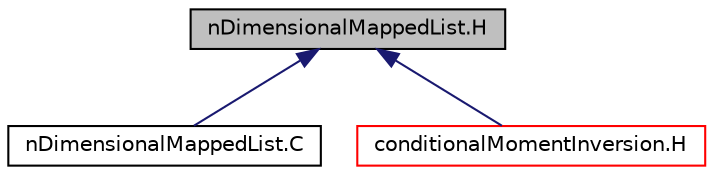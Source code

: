 digraph "nDimensionalMappedList.H"
{
  bgcolor="transparent";
  edge [fontname="Helvetica",fontsize="10",labelfontname="Helvetica",labelfontsize="10"];
  node [fontname="Helvetica",fontsize="10",shape=record];
  Node1 [label="nDimensionalMappedList.H",height=0.2,width=0.4,color="black", fillcolor="grey75", style="filled", fontcolor="black"];
  Node1 -> Node2 [dir="back",color="midnightblue",fontsize="10",style="solid",fontname="Helvetica"];
  Node2 [label="nDimensionalMappedList.C",height=0.2,width=0.4,color="black",URL="$a00495.html"];
  Node1 -> Node3 [dir="back",color="midnightblue",fontsize="10",style="solid",fontname="Helvetica"];
  Node3 [label="conditionalMomentInversion.H",height=0.2,width=0.4,color="red",URL="$a00287.html"];
}
